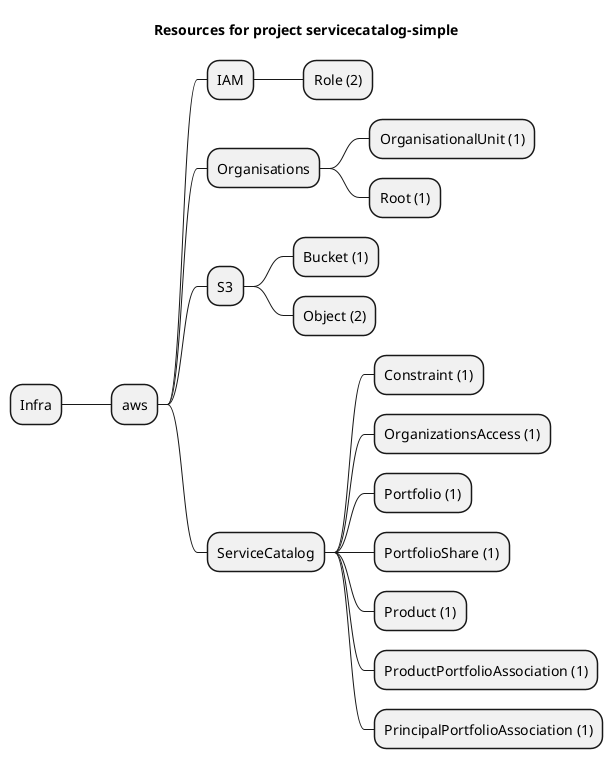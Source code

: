 @startmindmap
title Resources for project servicecatalog-simple
skinparam monochrome true
+ Infra
++ aws
+++ IAM
++++ Role (2)
+++ Organisations
++++ OrganisationalUnit (1)
++++ Root (1)
+++ S3
++++ Bucket (1)
++++ Object (2)
+++ ServiceCatalog
++++ Constraint (1)
++++ OrganizationsAccess (1)
++++ Portfolio (1)
++++ PortfolioShare (1)
++++ Product (1)
++++ ProductPortfolioAssociation (1)
++++ PrincipalPortfolioAssociation (1)
@endmindmap